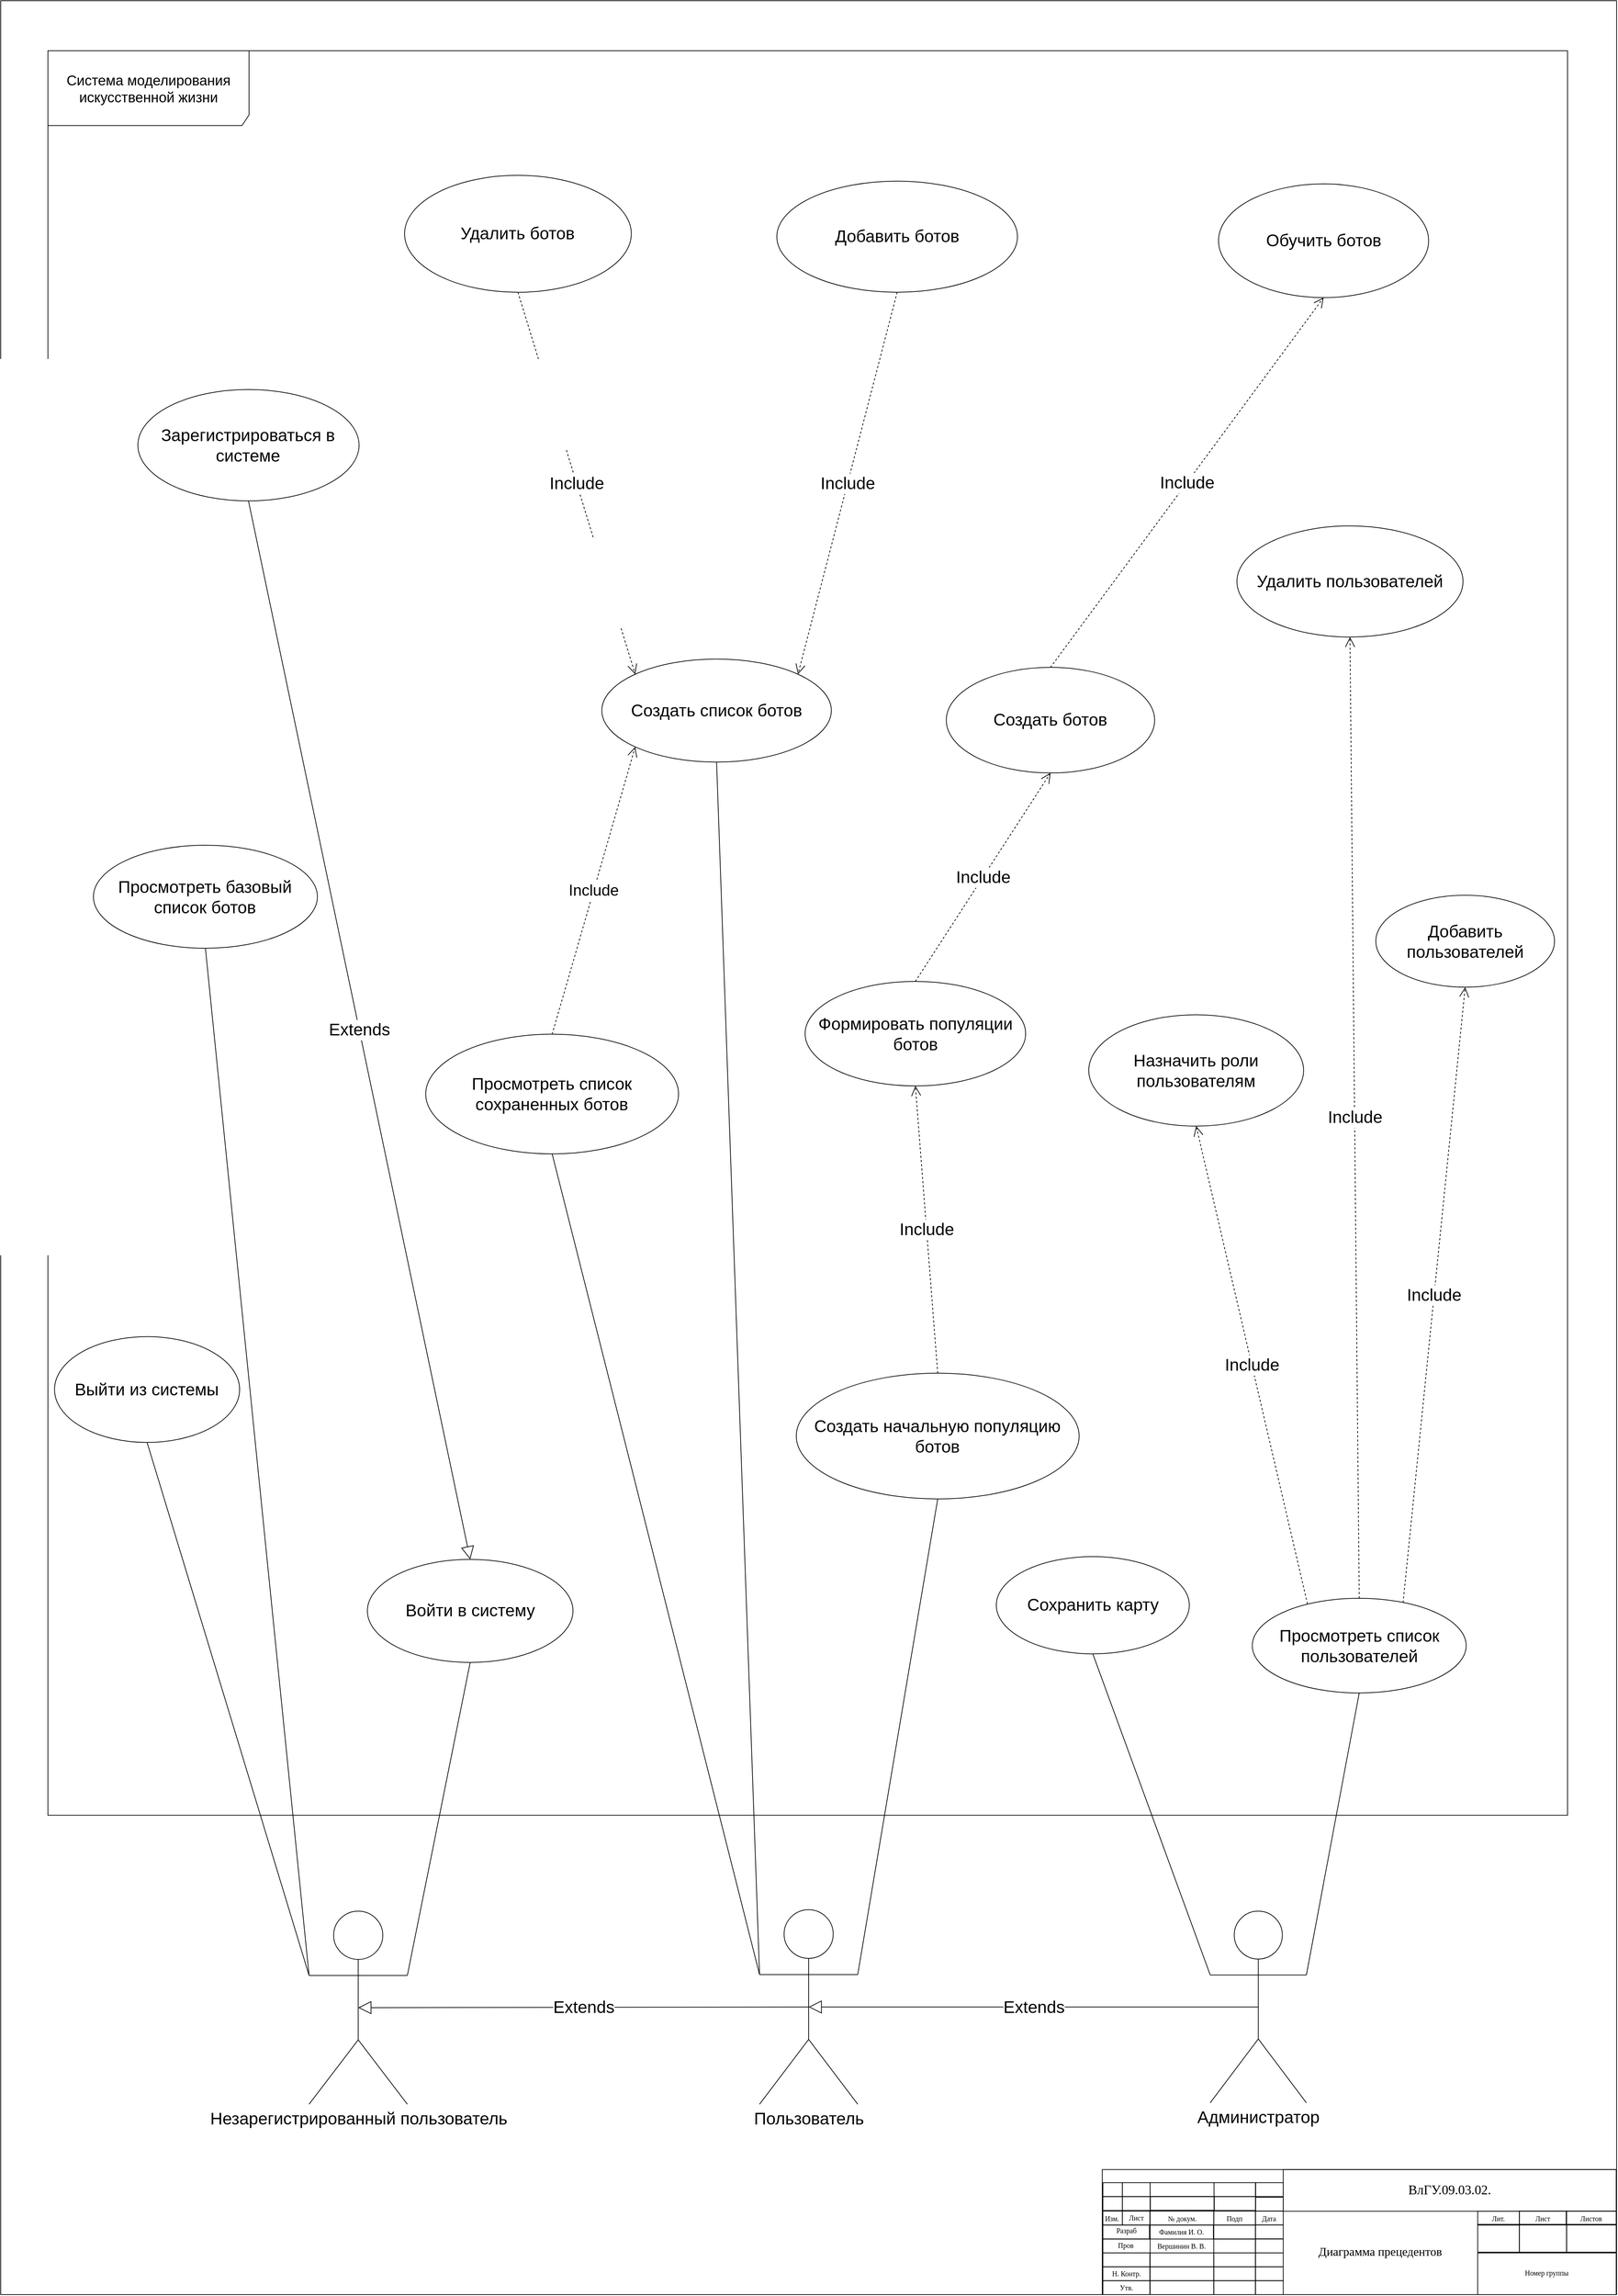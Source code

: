 <mxfile version="20.4.2" type="github">
  <diagram name="Page-1" id="e7e014a7-5840-1c2e-5031-d8a46d1fe8dd">
    <mxGraphModel dx="3592" dy="2012" grid="1" gridSize="10" guides="1" tooltips="1" connect="1" arrows="1" fold="1" page="1" pageScale="1" pageWidth="2339" pageHeight="3300" background="none" math="0" shadow="0">
      <root>
        <mxCell id="0" />
        <mxCell id="1" parent="0" />
        <mxCell id="cWWCTGIT67eP3YgJkroJ-1" value="" style="group" parent="1" vertex="1" connectable="0">
          <mxGeometry x="30" y="20" width="2290.006" height="3250.028" as="geometry" />
        </mxCell>
        <mxCell id="cWWCTGIT67eP3YgJkroJ-2" value="" style="rounded=0;whiteSpace=wrap;html=1;fillColor=none;" parent="cWWCTGIT67eP3YgJkroJ-1" vertex="1">
          <mxGeometry width="2290" height="3250" as="geometry" />
        </mxCell>
        <mxCell id="cWWCTGIT67eP3YgJkroJ-3" value="&lt;font style=&quot;font-size: 20px;&quot;&gt;Система моделирования искусственной жизни&lt;/font&gt;" style="shape=umlFrame;whiteSpace=wrap;html=1;width=285;height=106;" parent="cWWCTGIT67eP3YgJkroJ-1" vertex="1">
          <mxGeometry x="66.93" y="70.87" width="2153.54" height="2499.99" as="geometry" />
        </mxCell>
        <mxCell id="cWWCTGIT67eP3YgJkroJ-4" value="" style="rounded=0;whiteSpace=wrap;html=1;fillColor=none;" parent="cWWCTGIT67eP3YgJkroJ-1" vertex="1">
          <mxGeometry x="1561.11" y="3072.86" width="728.35" height="177.165" as="geometry" />
        </mxCell>
        <mxCell id="cWWCTGIT67eP3YgJkroJ-5" value="" style="rounded=0;whiteSpace=wrap;html=1;fillColor=none;" parent="cWWCTGIT67eP3YgJkroJ-1" vertex="1">
          <mxGeometry x="1562.01" y="3111.16" width="27.559" height="19.685" as="geometry" />
        </mxCell>
        <mxCell id="cWWCTGIT67eP3YgJkroJ-6" value="" style="rounded=0;whiteSpace=wrap;html=1;fillColor=none;" parent="cWWCTGIT67eP3YgJkroJ-1" vertex="1">
          <mxGeometry x="1562.0" y="3131.67" width="27.559" height="19.685" as="geometry" />
        </mxCell>
        <mxCell id="cWWCTGIT67eP3YgJkroJ-7" value="" style="rounded=0;whiteSpace=wrap;html=1;fillColor=none;" parent="cWWCTGIT67eP3YgJkroJ-1" vertex="1">
          <mxGeometry x="1562.01" y="3091.47" width="27.559" height="19.685" as="geometry" />
        </mxCell>
        <mxCell id="cWWCTGIT67eP3YgJkroJ-8" value="" style="rounded=0;whiteSpace=wrap;html=1;fillColor=none;" parent="cWWCTGIT67eP3YgJkroJ-1" vertex="1">
          <mxGeometry x="1589.57" y="3111.16" width="39.37" height="19.685" as="geometry" />
        </mxCell>
        <mxCell id="cWWCTGIT67eP3YgJkroJ-9" value="" style="rounded=0;whiteSpace=wrap;html=1;fillColor=none;" parent="cWWCTGIT67eP3YgJkroJ-1" vertex="1">
          <mxGeometry x="1589.56" y="3131.67" width="39.37" height="19.685" as="geometry" />
        </mxCell>
        <mxCell id="cWWCTGIT67eP3YgJkroJ-10" value="" style="rounded=0;whiteSpace=wrap;html=1;fillColor=none;" parent="cWWCTGIT67eP3YgJkroJ-1" vertex="1">
          <mxGeometry x="1589.57" y="3091.47" width="39.37" height="19.685" as="geometry" />
        </mxCell>
        <mxCell id="cWWCTGIT67eP3YgJkroJ-11" value="" style="rounded=0;whiteSpace=wrap;html=1;fillColor=none;" parent="cWWCTGIT67eP3YgJkroJ-1" vertex="1">
          <mxGeometry x="1628.94" y="3111.16" width="90.551" height="19.685" as="geometry" />
        </mxCell>
        <mxCell id="cWWCTGIT67eP3YgJkroJ-12" value="" style="rounded=0;whiteSpace=wrap;html=1;fillColor=none;" parent="cWWCTGIT67eP3YgJkroJ-1" vertex="1">
          <mxGeometry x="1629.28" y="3110.94" width="90.551" height="19.685" as="geometry" />
        </mxCell>
        <mxCell id="cWWCTGIT67eP3YgJkroJ-13" value="" style="rounded=0;whiteSpace=wrap;html=1;fillColor=none;" parent="cWWCTGIT67eP3YgJkroJ-1" vertex="1">
          <mxGeometry x="1628.94" y="3091.47" width="90.551" height="19.685" as="geometry" />
        </mxCell>
        <mxCell id="cWWCTGIT67eP3YgJkroJ-14" value="" style="rounded=0;whiteSpace=wrap;html=1;fillColor=none;" parent="cWWCTGIT67eP3YgJkroJ-1" vertex="1">
          <mxGeometry x="1719.49" y="3111.16" width="59.055" height="19.685" as="geometry" />
        </mxCell>
        <mxCell id="cWWCTGIT67eP3YgJkroJ-15" value="" style="rounded=0;whiteSpace=wrap;html=1;fillColor=none;" parent="cWWCTGIT67eP3YgJkroJ-1" vertex="1">
          <mxGeometry x="1719.14" y="3131.67" width="59.055" height="19.685" as="geometry" />
        </mxCell>
        <mxCell id="cWWCTGIT67eP3YgJkroJ-16" value="" style="rounded=0;whiteSpace=wrap;html=1;fillColor=none;" parent="cWWCTGIT67eP3YgJkroJ-1" vertex="1">
          <mxGeometry x="1719.49" y="3091.47" width="59.055" height="19.685" as="geometry" />
        </mxCell>
        <mxCell id="cWWCTGIT67eP3YgJkroJ-17" value="" style="rounded=0;whiteSpace=wrap;html=1;fillColor=none;" parent="cWWCTGIT67eP3YgJkroJ-1" vertex="1">
          <mxGeometry x="1778.21" y="3112" width="39.37" height="19.685" as="geometry" />
        </mxCell>
        <mxCell id="cWWCTGIT67eP3YgJkroJ-18" value="" style="rounded=0;whiteSpace=wrap;html=1;fillColor=none;" parent="cWWCTGIT67eP3YgJkroJ-1" vertex="1">
          <mxGeometry x="1778.2" y="3131.67" width="39.37" height="19.685" as="geometry" />
        </mxCell>
        <mxCell id="cWWCTGIT67eP3YgJkroJ-19" value="" style="rounded=0;whiteSpace=wrap;html=1;fillColor=none;" parent="cWWCTGIT67eP3YgJkroJ-1" vertex="1">
          <mxGeometry x="1778.19" y="3091.47" width="39.37" height="19.685" as="geometry" />
        </mxCell>
        <mxCell id="cWWCTGIT67eP3YgJkroJ-20" value="" style="rounded=0;whiteSpace=wrap;html=1;fillColor=none;" parent="cWWCTGIT67eP3YgJkroJ-1" vertex="1">
          <mxGeometry x="1817.56" y="3072.86" width="472.43" height="59.055" as="geometry" />
        </mxCell>
        <mxCell id="cWWCTGIT67eP3YgJkroJ-21" value="Изм." style="text;html=1;strokeColor=none;fillColor=none;align=center;verticalAlign=middle;whiteSpace=wrap;rounded=0;fontFamily=Times New Roman;fontSize=10;" parent="cWWCTGIT67eP3YgJkroJ-1" vertex="1">
          <mxGeometry x="1561.11" y="3131.66" width="27.559" height="19.685" as="geometry" />
        </mxCell>
        <mxCell id="cWWCTGIT67eP3YgJkroJ-22" value="Лист" style="text;html=1;strokeColor=none;fillColor=none;align=center;verticalAlign=middle;whiteSpace=wrap;rounded=0;fontFamily=Times New Roman;fontSize=10;" parent="cWWCTGIT67eP3YgJkroJ-1" vertex="1">
          <mxGeometry x="1589.91" y="3130.85" width="39.37" height="19.685" as="geometry" />
        </mxCell>
        <mxCell id="cWWCTGIT67eP3YgJkroJ-23" value="№ докум." style="text;html=1;strokeColor=none;fillColor=none;align=center;verticalAlign=middle;whiteSpace=wrap;rounded=0;fontFamily=Times New Roman;fontSize=10;" parent="cWWCTGIT67eP3YgJkroJ-1" vertex="1">
          <mxGeometry x="1629.28" y="3131.66" width="90.551" height="19.68" as="geometry" />
        </mxCell>
        <mxCell id="cWWCTGIT67eP3YgJkroJ-24" value="Подп" style="text;html=1;strokeColor=none;fillColor=none;align=center;verticalAlign=middle;whiteSpace=wrap;rounded=0;fontFamily=Times New Roman;fontSize=10;" parent="cWWCTGIT67eP3YgJkroJ-1" vertex="1">
          <mxGeometry x="1718.59" y="3131.93" width="59.055" height="19.68" as="geometry" />
        </mxCell>
        <mxCell id="cWWCTGIT67eP3YgJkroJ-25" value="Дата" style="text;html=1;strokeColor=none;fillColor=none;align=center;verticalAlign=middle;whiteSpace=wrap;rounded=0;fontFamily=Times New Roman;fontSize=10;" parent="cWWCTGIT67eP3YgJkroJ-1" vertex="1">
          <mxGeometry x="1778.19" y="3131.93" width="39.37" height="19.685" as="geometry" />
        </mxCell>
        <mxCell id="cWWCTGIT67eP3YgJkroJ-26" value="" style="rounded=0;whiteSpace=wrap;html=1;fillColor=none;" parent="cWWCTGIT67eP3YgJkroJ-1" vertex="1">
          <mxGeometry x="1562" y="3151.6" width="66.929" height="19.68" as="geometry" />
        </mxCell>
        <mxCell id="cWWCTGIT67eP3YgJkroJ-27" value="" style="rounded=0;whiteSpace=wrap;html=1;fillColor=none;" parent="cWWCTGIT67eP3YgJkroJ-1" vertex="1">
          <mxGeometry x="1562" y="3171.28" width="66.929" height="19.68" as="geometry" />
        </mxCell>
        <mxCell id="cWWCTGIT67eP3YgJkroJ-28" value="" style="rounded=0;whiteSpace=wrap;html=1;fillColor=none;" parent="cWWCTGIT67eP3YgJkroJ-1" vertex="1">
          <mxGeometry x="1562" y="3190.96" width="66.929" height="19.68" as="geometry" />
        </mxCell>
        <mxCell id="cWWCTGIT67eP3YgJkroJ-29" value="" style="rounded=0;whiteSpace=wrap;html=1;fillColor=none;" parent="cWWCTGIT67eP3YgJkroJ-1" vertex="1">
          <mxGeometry x="1562" y="3210.64" width="66.929" height="19.68" as="geometry" />
        </mxCell>
        <mxCell id="cWWCTGIT67eP3YgJkroJ-30" value="" style="rounded=0;whiteSpace=wrap;html=1;fillColor=none;" parent="cWWCTGIT67eP3YgJkroJ-1" vertex="1">
          <mxGeometry x="1562" y="3230.32" width="66.929" height="19.68" as="geometry" />
        </mxCell>
        <mxCell id="cWWCTGIT67eP3YgJkroJ-31" value="" style="rounded=0;whiteSpace=wrap;html=1;fillColor=none;" parent="cWWCTGIT67eP3YgJkroJ-1" vertex="1">
          <mxGeometry x="1628.6" y="3131.67" width="90.551" height="19.68" as="geometry" />
        </mxCell>
        <mxCell id="cWWCTGIT67eP3YgJkroJ-32" value="" style="rounded=0;whiteSpace=wrap;html=1;fillColor=none;" parent="cWWCTGIT67eP3YgJkroJ-1" vertex="1">
          <mxGeometry x="1628.59" y="3190.96" width="90.551" height="19.68" as="geometry" />
        </mxCell>
        <mxCell id="cWWCTGIT67eP3YgJkroJ-33" value="" style="rounded=0;whiteSpace=wrap;html=1;fillColor=none;" parent="cWWCTGIT67eP3YgJkroJ-1" vertex="1">
          <mxGeometry x="1628.59" y="3210.64" width="90.551" height="19.68" as="geometry" />
        </mxCell>
        <mxCell id="cWWCTGIT67eP3YgJkroJ-34" value="" style="rounded=0;whiteSpace=wrap;html=1;fillColor=none;" parent="cWWCTGIT67eP3YgJkroJ-1" vertex="1">
          <mxGeometry x="1628.59" y="3230.32" width="90.551" height="19.68" as="geometry" />
        </mxCell>
        <mxCell id="cWWCTGIT67eP3YgJkroJ-35" value="" style="rounded=0;whiteSpace=wrap;html=1;fillColor=none;" parent="cWWCTGIT67eP3YgJkroJ-1" vertex="1">
          <mxGeometry x="1719.15" y="3151.61" width="59.055" height="19.68" as="geometry" />
        </mxCell>
        <mxCell id="cWWCTGIT67eP3YgJkroJ-36" value="" style="rounded=0;whiteSpace=wrap;html=1;fillColor=none;" parent="cWWCTGIT67eP3YgJkroJ-1" vertex="1">
          <mxGeometry x="1719.14" y="3171.28" width="59.055" height="19.68" as="geometry" />
        </mxCell>
        <mxCell id="cWWCTGIT67eP3YgJkroJ-37" value="" style="rounded=0;whiteSpace=wrap;html=1;fillColor=none;" parent="cWWCTGIT67eP3YgJkroJ-1" vertex="1">
          <mxGeometry x="1719.14" y="3190.96" width="59.055" height="19.68" as="geometry" />
        </mxCell>
        <mxCell id="cWWCTGIT67eP3YgJkroJ-38" value="" style="rounded=0;whiteSpace=wrap;html=1;fillColor=none;" parent="cWWCTGIT67eP3YgJkroJ-1" vertex="1">
          <mxGeometry x="1719.14" y="3210.64" width="59.055" height="19.68" as="geometry" />
        </mxCell>
        <mxCell id="cWWCTGIT67eP3YgJkroJ-39" value="" style="rounded=0;whiteSpace=wrap;html=1;fillColor=none;" parent="cWWCTGIT67eP3YgJkroJ-1" vertex="1">
          <mxGeometry x="1719.14" y="3230.32" width="59.055" height="19.68" as="geometry" />
        </mxCell>
        <mxCell id="cWWCTGIT67eP3YgJkroJ-40" value="" style="rounded=0;whiteSpace=wrap;html=1;fillColor=none;" parent="cWWCTGIT67eP3YgJkroJ-1" vertex="1">
          <mxGeometry x="1778.19" y="3151.35" width="39.37" height="19.68" as="geometry" />
        </mxCell>
        <mxCell id="cWWCTGIT67eP3YgJkroJ-41" value="" style="rounded=0;whiteSpace=wrap;html=1;fillColor=none;" parent="cWWCTGIT67eP3YgJkroJ-1" vertex="1">
          <mxGeometry x="1778.2" y="3171.28" width="39.37" height="19.68" as="geometry" />
        </mxCell>
        <mxCell id="cWWCTGIT67eP3YgJkroJ-42" value="" style="rounded=0;whiteSpace=wrap;html=1;fillColor=none;" parent="cWWCTGIT67eP3YgJkroJ-1" vertex="1">
          <mxGeometry x="1778.2" y="3190.96" width="39.37" height="19.68" as="geometry" />
        </mxCell>
        <mxCell id="cWWCTGIT67eP3YgJkroJ-43" value="" style="rounded=0;whiteSpace=wrap;html=1;fillColor=none;" parent="cWWCTGIT67eP3YgJkroJ-1" vertex="1">
          <mxGeometry x="1778.2" y="3210.64" width="39.37" height="19.68" as="geometry" />
        </mxCell>
        <mxCell id="cWWCTGIT67eP3YgJkroJ-44" value="" style="rounded=0;whiteSpace=wrap;html=1;fillColor=none;" parent="cWWCTGIT67eP3YgJkroJ-1" vertex="1">
          <mxGeometry x="1778.2" y="3230.32" width="39.37" height="19.68" as="geometry" />
        </mxCell>
        <mxCell id="cWWCTGIT67eP3YgJkroJ-45" value="" style="rounded=0;whiteSpace=wrap;html=1;fontFamily=Times New Roman;fontSize=10;fillColor=none;" parent="cWWCTGIT67eP3YgJkroJ-1" vertex="1">
          <mxGeometry x="2218.59" y="3131.68" width="70.866" height="19.685" as="geometry" />
        </mxCell>
        <mxCell id="cWWCTGIT67eP3YgJkroJ-46" value="" style="rounded=0;whiteSpace=wrap;html=1;fontFamily=Times New Roman;fontSize=10;fillColor=none;" parent="cWWCTGIT67eP3YgJkroJ-1" vertex="1">
          <mxGeometry x="2219.14" y="3150.53" width="70.866" height="39.37" as="geometry" />
        </mxCell>
        <mxCell id="cWWCTGIT67eP3YgJkroJ-47" value="" style="rounded=0;whiteSpace=wrap;html=1;fontFamily=Times New Roman;fontSize=10;fillColor=none;" parent="cWWCTGIT67eP3YgJkroJ-1" vertex="1">
          <mxGeometry x="2152.23" y="3131.68" width="66.929" height="19.685" as="geometry" />
        </mxCell>
        <mxCell id="cWWCTGIT67eP3YgJkroJ-48" value="" style="rounded=0;whiteSpace=wrap;html=1;fontFamily=Times New Roman;fontSize=10;fillColor=none;" parent="cWWCTGIT67eP3YgJkroJ-1" vertex="1">
          <mxGeometry x="2152.21" y="3150.53" width="66.929" height="39.37" as="geometry" />
        </mxCell>
        <mxCell id="cWWCTGIT67eP3YgJkroJ-49" value="" style="rounded=0;whiteSpace=wrap;html=1;fontFamily=Times New Roman;fontSize=10;fillColor=none;" parent="cWWCTGIT67eP3YgJkroJ-1" vertex="1">
          <mxGeometry x="2093.18" y="3131.92" width="59.055" height="19.685" as="geometry" />
        </mxCell>
        <mxCell id="cWWCTGIT67eP3YgJkroJ-50" value="" style="rounded=0;whiteSpace=wrap;html=1;fontFamily=Times New Roman;fontSize=10;fillColor=none;" parent="cWWCTGIT67eP3YgJkroJ-1" vertex="1">
          <mxGeometry x="2093.16" y="3150.53" width="59.05" height="39.37" as="geometry" />
        </mxCell>
        <mxCell id="cWWCTGIT67eP3YgJkroJ-51" value="" style="rounded=0;whiteSpace=wrap;html=1;fontFamily=Times New Roman;fontSize=10;fillColor=none;" parent="cWWCTGIT67eP3YgJkroJ-1" vertex="1">
          <mxGeometry x="2093.14" y="3190.97" width="196.85" height="59.055" as="geometry" />
        </mxCell>
        <mxCell id="cWWCTGIT67eP3YgJkroJ-52" value="Разраб" style="text;html=1;strokeColor=none;fillColor=none;align=center;verticalAlign=middle;whiteSpace=wrap;rounded=0;fontFamily=Times New Roman;fontSize=10;" parent="cWWCTGIT67eP3YgJkroJ-1" vertex="1">
          <mxGeometry x="1562.35" y="3149.47" width="66.929" height="19.68" as="geometry" />
        </mxCell>
        <mxCell id="cWWCTGIT67eP3YgJkroJ-53" value="Пров" style="text;html=1;strokeColor=none;fillColor=none;align=center;verticalAlign=middle;whiteSpace=wrap;rounded=0;fontFamily=Times New Roman;fontSize=10;" parent="cWWCTGIT67eP3YgJkroJ-1" vertex="1">
          <mxGeometry x="1561.107" y="3170.217" width="66.929" height="19.68" as="geometry" />
        </mxCell>
        <mxCell id="cWWCTGIT67eP3YgJkroJ-54" value="Н. Контр." style="text;html=1;strokeColor=none;fillColor=none;align=center;verticalAlign=middle;whiteSpace=wrap;rounded=0;fontFamily=Times New Roman;fontSize=10;" parent="cWWCTGIT67eP3YgJkroJ-1" vertex="1">
          <mxGeometry x="1562.001" y="3210.641" width="66.929" height="19.68" as="geometry" />
        </mxCell>
        <mxCell id="cWWCTGIT67eP3YgJkroJ-55" value="Утв." style="text;html=1;strokeColor=none;fillColor=none;align=center;verticalAlign=middle;whiteSpace=wrap;rounded=0;fontFamily=Times New Roman;fontSize=10;" parent="cWWCTGIT67eP3YgJkroJ-1" vertex="1">
          <mxGeometry x="1562.008" y="3230.348" width="66.929" height="19.68" as="geometry" />
        </mxCell>
        <mxCell id="cWWCTGIT67eP3YgJkroJ-56" value="Лит." style="text;html=1;strokeColor=none;fillColor=none;align=center;verticalAlign=middle;whiteSpace=wrap;rounded=0;fontFamily=Times New Roman;fontSize=10;" parent="cWWCTGIT67eP3YgJkroJ-1" vertex="1">
          <mxGeometry x="2093.18" y="3131.93" width="59.055" height="19.68" as="geometry" />
        </mxCell>
        <mxCell id="cWWCTGIT67eP3YgJkroJ-57" value="Лист" style="text;html=1;strokeColor=none;fillColor=none;align=center;verticalAlign=middle;whiteSpace=wrap;rounded=0;fontFamily=Times New Roman;fontSize=10;" parent="cWWCTGIT67eP3YgJkroJ-1" vertex="1">
          <mxGeometry x="2152.232" y="3131.682" width="66.929" height="19.68" as="geometry" />
        </mxCell>
        <mxCell id="cWWCTGIT67eP3YgJkroJ-58" value="Листов" style="text;html=1;strokeColor=none;fillColor=none;align=center;verticalAlign=middle;whiteSpace=wrap;rounded=0;fontFamily=Times New Roman;fontSize=10;" parent="cWWCTGIT67eP3YgJkroJ-1" vertex="1">
          <mxGeometry x="2219.16" y="3131.68" width="69.75" height="19.68" as="geometry" />
        </mxCell>
        <mxCell id="cWWCTGIT67eP3YgJkroJ-59" value="" style="rounded=0;whiteSpace=wrap;html=1;fillColor=none;" parent="cWWCTGIT67eP3YgJkroJ-1" vertex="1">
          <mxGeometry x="1628.04" y="3151.61" width="90.551" height="19.685" as="geometry" />
        </mxCell>
        <mxCell id="cWWCTGIT67eP3YgJkroJ-60" value="Вершинин В. В." style="text;html=1;strokeColor=none;fillColor=none;align=center;verticalAlign=middle;whiteSpace=wrap;rounded=0;fontFamily=Times New Roman;fontSize=10;" parent="cWWCTGIT67eP3YgJkroJ-1" vertex="1">
          <mxGeometry x="1629.28" y="3171.03" width="88.74" height="19.68" as="geometry" />
        </mxCell>
        <mxCell id="cWWCTGIT67eP3YgJkroJ-61" value="Фамилия И. О." style="text;html=1;strokeColor=none;fillColor=none;align=center;verticalAlign=middle;whiteSpace=wrap;rounded=0;fontFamily=Times New Roman;fontSize=10;" parent="cWWCTGIT67eP3YgJkroJ-1" vertex="1">
          <mxGeometry x="1628.597" y="3151.337" width="88.74" height="19.68" as="geometry" />
        </mxCell>
        <mxCell id="cWWCTGIT67eP3YgJkroJ-62" value="&lt;span style=&quot;font-size: 14.0pt ; line-height: 150% ; font-family: &amp;quot;times new roman&amp;quot; , serif&quot;&gt;ВлГУ.09.03.02.&lt;/span&gt;" style="text;html=1;strokeColor=none;fillColor=none;align=center;verticalAlign=middle;whiteSpace=wrap;rounded=0;fontFamily=Times New Roman;fontSize=10;" parent="cWWCTGIT67eP3YgJkroJ-1" vertex="1">
          <mxGeometry x="1817.56" y="3072.86" width="471.33" height="56.74" as="geometry" />
        </mxCell>
        <mxCell id="cWWCTGIT67eP3YgJkroJ-63" value="Номер группы" style="text;html=1;strokeColor=none;fillColor=none;align=center;verticalAlign=middle;whiteSpace=wrap;rounded=0;fontFamily=Times New Roman;fontSize=10;" parent="cWWCTGIT67eP3YgJkroJ-1" vertex="1">
          <mxGeometry x="2093.18" y="3189.9" width="195.71" height="57.81" as="geometry" />
        </mxCell>
        <mxCell id="cWWCTGIT67eP3YgJkroJ-64" value="&lt;font style=&quot;font-size: 17px&quot;&gt;Диаграмма прецедентов&lt;br&gt;&lt;/font&gt;" style="text;html=1;strokeColor=none;fillColor=none;align=center;verticalAlign=middle;whiteSpace=wrap;rounded=0;fontFamily=Times New Roman;fontSize=10;" parent="cWWCTGIT67eP3YgJkroJ-1" vertex="1">
          <mxGeometry x="1817.58" y="3131.93" width="274.46" height="116.09" as="geometry" />
        </mxCell>
        <mxCell id="cWWCTGIT67eP3YgJkroJ-65" value="&lt;font style=&quot;font-size: 24px;&quot;&gt;Незарегистрированный пользователь&lt;/font&gt;" style="shape=umlActor;verticalLabelPosition=bottom;verticalAlign=top;html=1;outlineConnect=0;" parent="cWWCTGIT67eP3YgJkroJ-1" vertex="1">
          <mxGeometry x="437.01" y="2706.69" width="139.29" height="273.63" as="geometry" />
        </mxCell>
        <mxCell id="cWWCTGIT67eP3YgJkroJ-66" value="&lt;font style=&quot;font-size: 24px;&quot;&gt;Пользователь&lt;/font&gt;" style="shape=umlActor;verticalLabelPosition=bottom;verticalAlign=top;html=1;outlineConnect=0;" parent="cWWCTGIT67eP3YgJkroJ-1" vertex="1">
          <mxGeometry x="1075.41" y="2704.72" width="139.18" height="275.59" as="geometry" />
        </mxCell>
        <mxCell id="cWWCTGIT67eP3YgJkroJ-67" value="&lt;font style=&quot;font-size: 24px;&quot;&gt;Администратор&lt;/font&gt;" style="shape=umlActor;verticalLabelPosition=bottom;verticalAlign=top;html=1;outlineConnect=0;" parent="cWWCTGIT67eP3YgJkroJ-1" vertex="1">
          <mxGeometry x="1714.09" y="2706.69" width="136.3" height="271.65" as="geometry" />
        </mxCell>
        <mxCell id="cWWCTGIT67eP3YgJkroJ-68" value="&lt;font style=&quot;font-size: 24px;&quot;&gt;Просмотреть список сохраненных ботов&lt;/font&gt;" style="ellipse;whiteSpace=wrap;html=1;" parent="cWWCTGIT67eP3YgJkroJ-1" vertex="1">
          <mxGeometry x="602.36" y="1464.25" width="358.27" height="169.61" as="geometry" />
        </mxCell>
        <mxCell id="cWWCTGIT67eP3YgJkroJ-69" value="" style="endArrow=none;html=1;rounded=0;exitX=0.5;exitY=1;exitDx=0;exitDy=0;entryX=0;entryY=0.333;entryDx=0;entryDy=0;entryPerimeter=0;" parent="cWWCTGIT67eP3YgJkroJ-1" source="cWWCTGIT67eP3YgJkroJ-68" target="cWWCTGIT67eP3YgJkroJ-66" edge="1">
          <mxGeometry width="50" height="50" relative="1" as="geometry">
            <mxPoint x="952.61" y="-11.89" as="sourcePoint" />
            <mxPoint x="1116.61" y="1178.11" as="targetPoint" />
          </mxGeometry>
        </mxCell>
        <mxCell id="cWWCTGIT67eP3YgJkroJ-70" value="&lt;font style=&quot;font-size: 24px;&quot;&gt;Extends&lt;/font&gt;" style="endArrow=block;endSize=16;endFill=0;html=1;rounded=0;exitX=0.5;exitY=0.5;exitDx=0;exitDy=0;exitPerimeter=0;entryX=0.5;entryY=0.5;entryDx=0;entryDy=0;entryPerimeter=0;" parent="cWWCTGIT67eP3YgJkroJ-1" source="cWWCTGIT67eP3YgJkroJ-66" target="cWWCTGIT67eP3YgJkroJ-65" edge="1">
          <mxGeometry width="160" relative="1" as="geometry">
            <mxPoint x="608.61" y="64.09" as="sourcePoint" />
            <mxPoint x="915.61" y="-115.91" as="targetPoint" />
          </mxGeometry>
        </mxCell>
        <mxCell id="cWWCTGIT67eP3YgJkroJ-71" value="&lt;font style=&quot;font-size: 24px;&quot;&gt;Extends&lt;/font&gt;" style="endArrow=block;endSize=16;endFill=0;html=1;rounded=0;entryX=0.5;entryY=0.5;entryDx=0;entryDy=0;entryPerimeter=0;exitX=0.5;exitY=0.5;exitDx=0;exitDy=0;exitPerimeter=0;" parent="cWWCTGIT67eP3YgJkroJ-1" source="cWWCTGIT67eP3YgJkroJ-67" target="cWWCTGIT67eP3YgJkroJ-66" edge="1">
          <mxGeometry width="160" relative="1" as="geometry">
            <mxPoint x="855.61" y="234.09" as="sourcePoint" />
            <mxPoint x="1155.61" y="344.09" as="targetPoint" />
          </mxGeometry>
        </mxCell>
        <mxCell id="cWWCTGIT67eP3YgJkroJ-72" value="&lt;font style=&quot;font-size: 24px;&quot;&gt;Создать ботов&lt;/font&gt;" style="ellipse;whiteSpace=wrap;html=1;" parent="cWWCTGIT67eP3YgJkroJ-1" vertex="1">
          <mxGeometry x="1340.08" y="944.56" width="295.27" height="149.61" as="geometry" />
        </mxCell>
        <mxCell id="cWWCTGIT67eP3YgJkroJ-73" value="&lt;font style=&quot;font-size: 24px;&quot;&gt;Обучить ботов&lt;/font&gt;" style="ellipse;whiteSpace=wrap;html=1;" parent="cWWCTGIT67eP3YgJkroJ-1" vertex="1">
          <mxGeometry x="1725.9" y="259.53" width="297.72" height="161.1" as="geometry" />
        </mxCell>
        <mxCell id="cWWCTGIT67eP3YgJkroJ-74" value="&lt;font style=&quot;font-size: 24px;&quot;&gt;Войти в систему&lt;/font&gt;" style="ellipse;whiteSpace=wrap;html=1;" parent="cWWCTGIT67eP3YgJkroJ-1" vertex="1">
          <mxGeometry x="519.68" y="2208.34" width="291.34" height="145.99" as="geometry" />
        </mxCell>
        <mxCell id="cWWCTGIT67eP3YgJkroJ-75" value="&lt;font style=&quot;font-size: 24px;&quot;&gt;Выйти из системы&lt;/font&gt;" style="ellipse;whiteSpace=wrap;html=1;" parent="cWWCTGIT67eP3YgJkroJ-1" vertex="1">
          <mxGeometry x="76.3" y="1892.7" width="262.28" height="149.92" as="geometry" />
        </mxCell>
        <mxCell id="cWWCTGIT67eP3YgJkroJ-76" value="" style="endArrow=none;html=1;rounded=0;exitX=1;exitY=0.333;exitDx=0;exitDy=0;exitPerimeter=0;entryX=0.5;entryY=1;entryDx=0;entryDy=0;" parent="cWWCTGIT67eP3YgJkroJ-1" source="cWWCTGIT67eP3YgJkroJ-65" target="cWWCTGIT67eP3YgJkroJ-74" edge="1">
          <mxGeometry width="50" height="50" relative="1" as="geometry">
            <mxPoint x="859.61" y="-261.89" as="sourcePoint" />
            <mxPoint x="1089.61" y="-312.723" as="targetPoint" />
          </mxGeometry>
        </mxCell>
        <mxCell id="cWWCTGIT67eP3YgJkroJ-77" value="" style="endArrow=none;html=1;rounded=0;entryX=0.5;entryY=1;entryDx=0;entryDy=0;exitX=0;exitY=0.333;exitDx=0;exitDy=0;exitPerimeter=0;" parent="cWWCTGIT67eP3YgJkroJ-1" source="cWWCTGIT67eP3YgJkroJ-65" target="cWWCTGIT67eP3YgJkroJ-75" edge="1">
          <mxGeometry width="50" height="50" relative="1" as="geometry">
            <mxPoint x="859.61" y="-251.89" as="sourcePoint" />
            <mxPoint x="1039.61" y="-312.723" as="targetPoint" />
          </mxGeometry>
        </mxCell>
        <mxCell id="cWWCTGIT67eP3YgJkroJ-78" value="&lt;font style=&quot;font-size: 24px;&quot;&gt;Зарегистрироваться в системе&lt;/font&gt;" style="ellipse;whiteSpace=wrap;html=1;" parent="cWWCTGIT67eP3YgJkroJ-1" vertex="1">
          <mxGeometry x="194.41" y="550.87" width="313.46" height="157.8" as="geometry" />
        </mxCell>
        <mxCell id="cWWCTGIT67eP3YgJkroJ-79" value="&lt;font style=&quot;font-size: 24px;&quot;&gt;Extends&lt;/font&gt;" style="endArrow=block;endSize=16;endFill=0;html=1;rounded=0;entryX=0.5;entryY=0;entryDx=0;entryDy=0;exitX=0.5;exitY=1;exitDx=0;exitDy=0;" parent="cWWCTGIT67eP3YgJkroJ-1" source="cWWCTGIT67eP3YgJkroJ-78" target="cWWCTGIT67eP3YgJkroJ-74" edge="1">
          <mxGeometry width="160" relative="1" as="geometry">
            <mxPoint x="1289.61" y="-241.89" as="sourcePoint" />
            <mxPoint x="1154.61" y="-252.51" as="targetPoint" />
          </mxGeometry>
        </mxCell>
        <mxCell id="cWWCTGIT67eP3YgJkroJ-80" value="&lt;font style=&quot;font-size: 24px;&quot;&gt;Include&lt;/font&gt;" style="endArrow=open;endSize=12;dashed=1;html=1;rounded=0;exitX=0.5;exitY=0;exitDx=0;exitDy=0;entryX=0.5;entryY=1;entryDx=0;entryDy=0;" parent="cWWCTGIT67eP3YgJkroJ-1" source="cWWCTGIT67eP3YgJkroJ-72" target="cWWCTGIT67eP3YgJkroJ-73" edge="1">
          <mxGeometry width="160" relative="1" as="geometry">
            <mxPoint x="1236.65" y="941.72" as="sourcePoint" />
            <mxPoint x="1127.612" y="1020.507" as="targetPoint" />
          </mxGeometry>
        </mxCell>
        <mxCell id="cWWCTGIT67eP3YgJkroJ-81" value="&lt;font style=&quot;font-size: 24px;&quot;&gt;Сохранить карту&lt;/font&gt;" style="ellipse;whiteSpace=wrap;html=1;" parent="cWWCTGIT67eP3YgJkroJ-1" vertex="1">
          <mxGeometry x="1410.94" y="2204.41" width="273.54" height="137.8" as="geometry" />
        </mxCell>
        <mxCell id="cWWCTGIT67eP3YgJkroJ-82" value="&lt;font style=&quot;font-size: 24px;&quot;&gt;Просмотреть список пользователей&lt;/font&gt;" style="ellipse;whiteSpace=wrap;html=1;" parent="cWWCTGIT67eP3YgJkroJ-1" vertex="1">
          <mxGeometry x="1773.71" y="2263.46" width="303.15" height="134.18" as="geometry" />
        </mxCell>
        <mxCell id="cWWCTGIT67eP3YgJkroJ-83" value="" style="endArrow=none;html=1;rounded=0;entryX=0.5;entryY=1;entryDx=0;entryDy=0;exitX=0;exitY=0.333;exitDx=0;exitDy=0;exitPerimeter=0;" parent="cWWCTGIT67eP3YgJkroJ-1" source="cWWCTGIT67eP3YgJkroJ-65" target="cWWCTGIT67eP3YgJkroJ-84" edge="1">
          <mxGeometry width="50" height="50" relative="1" as="geometry">
            <mxPoint x="736.61" y="1178.11" as="sourcePoint" />
            <mxPoint x="736.61" y="558.113" as="targetPoint" />
          </mxGeometry>
        </mxCell>
        <mxCell id="cWWCTGIT67eP3YgJkroJ-84" value="&lt;font style=&quot;font-size: 24px;&quot;&gt;Просмотреть базовый список ботов&lt;/font&gt;" style="ellipse;whiteSpace=wrap;html=1;" parent="cWWCTGIT67eP3YgJkroJ-1" vertex="1">
          <mxGeometry x="131.42" y="1196.53" width="317.4" height="145.98" as="geometry" />
        </mxCell>
        <mxCell id="cWWCTGIT67eP3YgJkroJ-85" value="&lt;font style=&quot;font-size: 24px;&quot;&gt;Формировать популяции ботов&lt;/font&gt;" style="ellipse;whiteSpace=wrap;html=1;" parent="cWWCTGIT67eP3YgJkroJ-1" vertex="1">
          <mxGeometry x="1140" y="1389.45" width="312.52" height="148.11" as="geometry" />
        </mxCell>
        <mxCell id="cWWCTGIT67eP3YgJkroJ-86" value="" style="endArrow=none;html=1;rounded=0;exitX=1;exitY=0.333;exitDx=0;exitDy=0;exitPerimeter=0;entryX=0.5;entryY=1;entryDx=0;entryDy=0;" parent="cWWCTGIT67eP3YgJkroJ-1" source="cWWCTGIT67eP3YgJkroJ-66" target="cWWCTGIT67eP3YgJkroJ-88" edge="1">
          <mxGeometry width="50" height="50" relative="1" as="geometry">
            <mxPoint x="1276.61" y="1258.11" as="sourcePoint" />
            <mxPoint x="1366.61" y="944.443" as="targetPoint" />
          </mxGeometry>
        </mxCell>
        <mxCell id="cWWCTGIT67eP3YgJkroJ-87" value="&lt;font style=&quot;font-size: 24px;&quot;&gt;Include&lt;/font&gt;" style="endArrow=open;endSize=12;dashed=1;html=1;rounded=0;exitX=0.5;exitY=0;exitDx=0;exitDy=0;entryX=0.5;entryY=1;entryDx=0;entryDy=0;" parent="cWWCTGIT67eP3YgJkroJ-1" source="cWWCTGIT67eP3YgJkroJ-85" target="cWWCTGIT67eP3YgJkroJ-72" edge="1">
          <mxGeometry width="160" relative="1" as="geometry">
            <mxPoint x="986.61" y="1278.11" as="sourcePoint" />
            <mxPoint x="1276.61" y="788.11" as="targetPoint" />
          </mxGeometry>
        </mxCell>
        <mxCell id="cWWCTGIT67eP3YgJkroJ-88" value="&lt;font style=&quot;font-size: 24px;&quot;&gt;Создать начальную популяцию ботов&lt;/font&gt;" style="ellipse;whiteSpace=wrap;html=1;" parent="cWWCTGIT67eP3YgJkroJ-1" vertex="1">
          <mxGeometry x="1127.48" y="1944.56" width="400.86" height="178.16" as="geometry" />
        </mxCell>
        <mxCell id="cWWCTGIT67eP3YgJkroJ-89" value="&lt;font style=&quot;font-size: 24px;&quot;&gt;Создать список ботов&lt;/font&gt;" style="ellipse;whiteSpace=wrap;html=1;" parent="cWWCTGIT67eP3YgJkroJ-1" vertex="1">
          <mxGeometry x="851.89" y="932.75" width="325.28" height="145.98" as="geometry" />
        </mxCell>
        <mxCell id="cWWCTGIT67eP3YgJkroJ-90" value="&lt;font style=&quot;font-size: 24px;&quot;&gt;Добавить ботов&lt;/font&gt;" style="ellipse;whiteSpace=wrap;html=1;" parent="cWWCTGIT67eP3YgJkroJ-1" vertex="1">
          <mxGeometry x="1099.92" y="255.59" width="341.02" height="157.48" as="geometry" />
        </mxCell>
        <mxCell id="cWWCTGIT67eP3YgJkroJ-91" value="&lt;font style=&quot;font-size: 24px;&quot;&gt;Удалить ботов&lt;/font&gt;" style="ellipse;whiteSpace=wrap;html=1;" parent="cWWCTGIT67eP3YgJkroJ-1" vertex="1">
          <mxGeometry x="572.36" y="247.4" width="321.34" height="165.67" as="geometry" />
        </mxCell>
        <mxCell id="cWWCTGIT67eP3YgJkroJ-92" value="&lt;font style=&quot;font-size: 22px;&quot;&gt;Include&lt;/font&gt;" style="endArrow=open;endSize=12;dashed=1;html=1;rounded=0;entryX=0;entryY=1;entryDx=0;entryDy=0;exitX=0.5;exitY=0;exitDx=0;exitDy=0;" parent="cWWCTGIT67eP3YgJkroJ-1" source="cWWCTGIT67eP3YgJkroJ-68" target="cWWCTGIT67eP3YgJkroJ-89" edge="1">
          <mxGeometry width="160" relative="1" as="geometry">
            <mxPoint x="1116.61" y="887.11" as="sourcePoint" />
            <mxPoint x="1104.178" y="1066.405" as="targetPoint" />
          </mxGeometry>
        </mxCell>
        <mxCell id="cWWCTGIT67eP3YgJkroJ-93" value="&lt;font style=&quot;font-size: 24px;&quot;&gt;Include&lt;/font&gt;" style="endArrow=open;endSize=12;dashed=1;html=1;rounded=0;exitX=0.5;exitY=1;exitDx=0;exitDy=0;entryX=1;entryY=0;entryDx=0;entryDy=0;" parent="cWWCTGIT67eP3YgJkroJ-1" source="cWWCTGIT67eP3YgJkroJ-90" target="cWWCTGIT67eP3YgJkroJ-89" edge="1">
          <mxGeometry width="160" relative="1" as="geometry">
            <mxPoint x="1056.61" y="568.11" as="sourcePoint" />
            <mxPoint x="1154.178" y="627.405" as="targetPoint" />
          </mxGeometry>
        </mxCell>
        <mxCell id="cWWCTGIT67eP3YgJkroJ-94" value="&lt;font style=&quot;font-size: 24px;&quot;&gt;Include&lt;/font&gt;" style="endArrow=open;endSize=12;dashed=1;html=1;rounded=0;exitX=0.5;exitY=1;exitDx=0;exitDy=0;entryX=0;entryY=0;entryDx=0;entryDy=0;shadow=1;" parent="cWWCTGIT67eP3YgJkroJ-1" source="cWWCTGIT67eP3YgJkroJ-91" target="cWWCTGIT67eP3YgJkroJ-89" edge="1">
          <mxGeometry width="160" relative="1" as="geometry">
            <mxPoint x="1016.61" y="738.11" as="sourcePoint" />
            <mxPoint x="1114.178" y="797.405" as="targetPoint" />
          </mxGeometry>
        </mxCell>
        <mxCell id="cWWCTGIT67eP3YgJkroJ-95" value="&lt;font style=&quot;font-size: 24px;&quot;&gt;Include&lt;/font&gt;" style="endArrow=open;endSize=12;dashed=1;html=1;rounded=0;exitX=0.5;exitY=0;exitDx=0;exitDy=0;entryX=0.5;entryY=1;entryDx=0;entryDy=0;" parent="cWWCTGIT67eP3YgJkroJ-1" source="cWWCTGIT67eP3YgJkroJ-88" target="cWWCTGIT67eP3YgJkroJ-85" edge="1">
          <mxGeometry width="160" relative="1" as="geometry">
            <mxPoint x="1406.61" y="1008.11" as="sourcePoint" />
            <mxPoint x="1504.178" y="1067.405" as="targetPoint" />
          </mxGeometry>
        </mxCell>
        <mxCell id="cWWCTGIT67eP3YgJkroJ-96" value="" style="endArrow=none;html=1;rounded=0;exitX=1;exitY=0.333;exitDx=0;exitDy=0;entryX=0.5;entryY=1;entryDx=0;entryDy=0;exitPerimeter=0;" parent="cWWCTGIT67eP3YgJkroJ-1" source="cWWCTGIT67eP3YgJkroJ-67" target="cWWCTGIT67eP3YgJkroJ-82" edge="1">
          <mxGeometry width="50" height="50" relative="1" as="geometry">
            <mxPoint x="1776.61" y="1238.11" as="sourcePoint" />
            <mxPoint x="1986.605" y="1325.284" as="targetPoint" />
          </mxGeometry>
        </mxCell>
        <mxCell id="cWWCTGIT67eP3YgJkroJ-97" value="&lt;font style=&quot;font-size: 24px;&quot;&gt;Назначить роли пользователям&lt;/font&gt;" style="ellipse;whiteSpace=wrap;html=1;" parent="cWWCTGIT67eP3YgJkroJ-1" vertex="1">
          <mxGeometry x="1541.99" y="1436.69" width="304.46" height="157.79" as="geometry" />
        </mxCell>
        <mxCell id="cWWCTGIT67eP3YgJkroJ-98" value="" style="endArrow=none;html=1;rounded=0;exitX=0.5;exitY=1;exitDx=0;exitDy=0;entryX=0;entryY=0.333;entryDx=0;entryDy=0;entryPerimeter=0;" parent="cWWCTGIT67eP3YgJkroJ-1" source="cWWCTGIT67eP3YgJkroJ-81" target="cWWCTGIT67eP3YgJkroJ-67" edge="1">
          <mxGeometry width="50" height="50" relative="1" as="geometry">
            <mxPoint x="1666.61" y="1228.11" as="sourcePoint" />
            <mxPoint x="1978.11" y="1146.443" as="targetPoint" />
          </mxGeometry>
        </mxCell>
        <mxCell id="cWWCTGIT67eP3YgJkroJ-99" value="&lt;font style=&quot;font-size: 24px;&quot;&gt;Добавить пользователей&lt;/font&gt;" style="ellipse;whiteSpace=wrap;html=1;" parent="cWWCTGIT67eP3YgJkroJ-1" vertex="1">
          <mxGeometry x="1948.81" y="1267.4" width="253.23" height="130.24" as="geometry" />
        </mxCell>
        <mxCell id="cWWCTGIT67eP3YgJkroJ-100" value="&lt;font style=&quot;font-size: 24px;&quot;&gt;Удалить пользователей&lt;/font&gt;" style="ellipse;whiteSpace=wrap;html=1;" parent="cWWCTGIT67eP3YgJkroJ-1" vertex="1">
          <mxGeometry x="1751.97" y="744.09" width="320.39" height="157.48" as="geometry" />
        </mxCell>
        <mxCell id="cWWCTGIT67eP3YgJkroJ-101" value="&lt;font style=&quot;font-size: 24px;&quot;&gt;Include&lt;/font&gt;" style="endArrow=open;endSize=12;dashed=1;html=1;rounded=0;exitX=0.705;exitY=0.046;exitDx=0;exitDy=0;entryX=0.5;entryY=1;entryDx=0;entryDy=0;exitPerimeter=0;" parent="cWWCTGIT67eP3YgJkroJ-1" source="cWWCTGIT67eP3YgJkroJ-82" target="cWWCTGIT67eP3YgJkroJ-99" edge="1">
          <mxGeometry width="160" relative="1" as="geometry">
            <mxPoint x="1976.61" y="1168.11" as="sourcePoint" />
            <mxPoint x="2165.903" y="1196.78" as="targetPoint" />
          </mxGeometry>
        </mxCell>
        <mxCell id="cWWCTGIT67eP3YgJkroJ-102" value="&lt;font style=&quot;font-size: 24px;&quot;&gt;Include&lt;/font&gt;" style="endArrow=open;endSize=12;dashed=1;html=1;rounded=0;exitX=0.5;exitY=0;exitDx=0;exitDy=0;entryX=0.5;entryY=1;entryDx=0;entryDy=0;" parent="cWWCTGIT67eP3YgJkroJ-1" source="cWWCTGIT67eP3YgJkroJ-82" target="cWWCTGIT67eP3YgJkroJ-100" edge="1">
          <mxGeometry width="160" relative="1" as="geometry">
            <mxPoint x="1976.61" y="1108.11" as="sourcePoint" />
            <mxPoint x="2165.903" y="1136.78" as="targetPoint" />
          </mxGeometry>
        </mxCell>
        <mxCell id="cWWCTGIT67eP3YgJkroJ-103" value="&lt;font style=&quot;font-size: 24px;&quot;&gt;Include&lt;/font&gt;" style="endArrow=open;endSize=12;dashed=1;html=1;rounded=0;entryX=0.5;entryY=1;entryDx=0;entryDy=0;exitX=0.258;exitY=0.059;exitDx=0;exitDy=0;exitPerimeter=0;" parent="cWWCTGIT67eP3YgJkroJ-1" source="cWWCTGIT67eP3YgJkroJ-82" target="cWWCTGIT67eP3YgJkroJ-97" edge="1">
          <mxGeometry width="160" relative="1" as="geometry">
            <mxPoint x="1852" y="2267" as="sourcePoint" />
            <mxPoint x="1835.903" y="1046.78" as="targetPoint" />
          </mxGeometry>
        </mxCell>
        <mxCell id="cWWCTGIT67eP3YgJkroJ-104" value="" style="endArrow=none;html=1;rounded=0;exitX=0.5;exitY=1;exitDx=0;exitDy=0;entryX=0;entryY=0.333;entryDx=0;entryDy=0;entryPerimeter=0;" parent="cWWCTGIT67eP3YgJkroJ-1" source="cWWCTGIT67eP3YgJkroJ-89" target="cWWCTGIT67eP3YgJkroJ-66" edge="1">
          <mxGeometry width="50" height="50" relative="1" as="geometry">
            <mxPoint x="1046.61" y="1238.11" as="sourcePoint" />
            <mxPoint x="1086.61" y="1158.11" as="targetPoint" />
          </mxGeometry>
        </mxCell>
      </root>
    </mxGraphModel>
  </diagram>
</mxfile>
